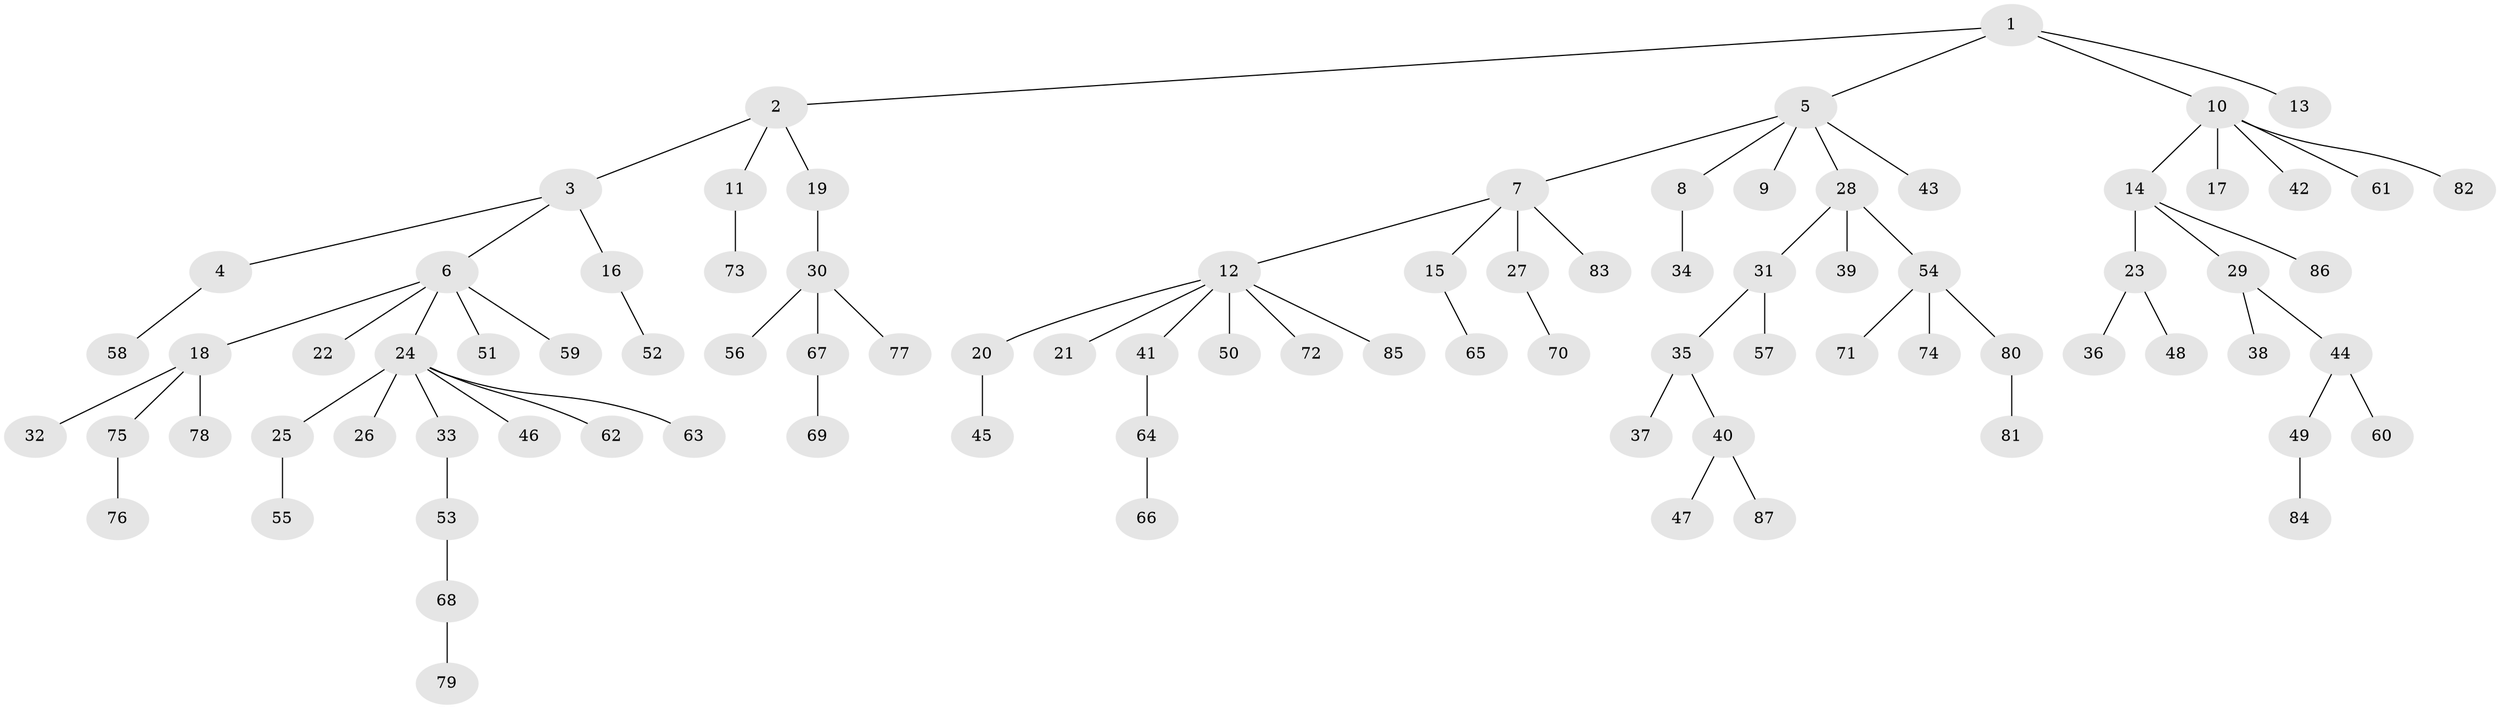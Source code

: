 // coarse degree distribution, {1: 0.7674418604651163, 2: 0.16279069767441862, 4: 0.023255813953488372, 8: 0.023255813953488372, 25: 0.023255813953488372}
// Generated by graph-tools (version 1.1) at 2025/56/03/04/25 21:56:13]
// undirected, 87 vertices, 86 edges
graph export_dot {
graph [start="1"]
  node [color=gray90,style=filled];
  1;
  2;
  3;
  4;
  5;
  6;
  7;
  8;
  9;
  10;
  11;
  12;
  13;
  14;
  15;
  16;
  17;
  18;
  19;
  20;
  21;
  22;
  23;
  24;
  25;
  26;
  27;
  28;
  29;
  30;
  31;
  32;
  33;
  34;
  35;
  36;
  37;
  38;
  39;
  40;
  41;
  42;
  43;
  44;
  45;
  46;
  47;
  48;
  49;
  50;
  51;
  52;
  53;
  54;
  55;
  56;
  57;
  58;
  59;
  60;
  61;
  62;
  63;
  64;
  65;
  66;
  67;
  68;
  69;
  70;
  71;
  72;
  73;
  74;
  75;
  76;
  77;
  78;
  79;
  80;
  81;
  82;
  83;
  84;
  85;
  86;
  87;
  1 -- 2;
  1 -- 5;
  1 -- 10;
  1 -- 13;
  2 -- 3;
  2 -- 11;
  2 -- 19;
  3 -- 4;
  3 -- 6;
  3 -- 16;
  4 -- 58;
  5 -- 7;
  5 -- 8;
  5 -- 9;
  5 -- 28;
  5 -- 43;
  6 -- 18;
  6 -- 22;
  6 -- 24;
  6 -- 51;
  6 -- 59;
  7 -- 12;
  7 -- 15;
  7 -- 27;
  7 -- 83;
  8 -- 34;
  10 -- 14;
  10 -- 17;
  10 -- 42;
  10 -- 61;
  10 -- 82;
  11 -- 73;
  12 -- 20;
  12 -- 21;
  12 -- 41;
  12 -- 50;
  12 -- 72;
  12 -- 85;
  14 -- 23;
  14 -- 29;
  14 -- 86;
  15 -- 65;
  16 -- 52;
  18 -- 32;
  18 -- 75;
  18 -- 78;
  19 -- 30;
  20 -- 45;
  23 -- 36;
  23 -- 48;
  24 -- 25;
  24 -- 26;
  24 -- 33;
  24 -- 46;
  24 -- 62;
  24 -- 63;
  25 -- 55;
  27 -- 70;
  28 -- 31;
  28 -- 39;
  28 -- 54;
  29 -- 38;
  29 -- 44;
  30 -- 56;
  30 -- 67;
  30 -- 77;
  31 -- 35;
  31 -- 57;
  33 -- 53;
  35 -- 37;
  35 -- 40;
  40 -- 47;
  40 -- 87;
  41 -- 64;
  44 -- 49;
  44 -- 60;
  49 -- 84;
  53 -- 68;
  54 -- 71;
  54 -- 74;
  54 -- 80;
  64 -- 66;
  67 -- 69;
  68 -- 79;
  75 -- 76;
  80 -- 81;
}
